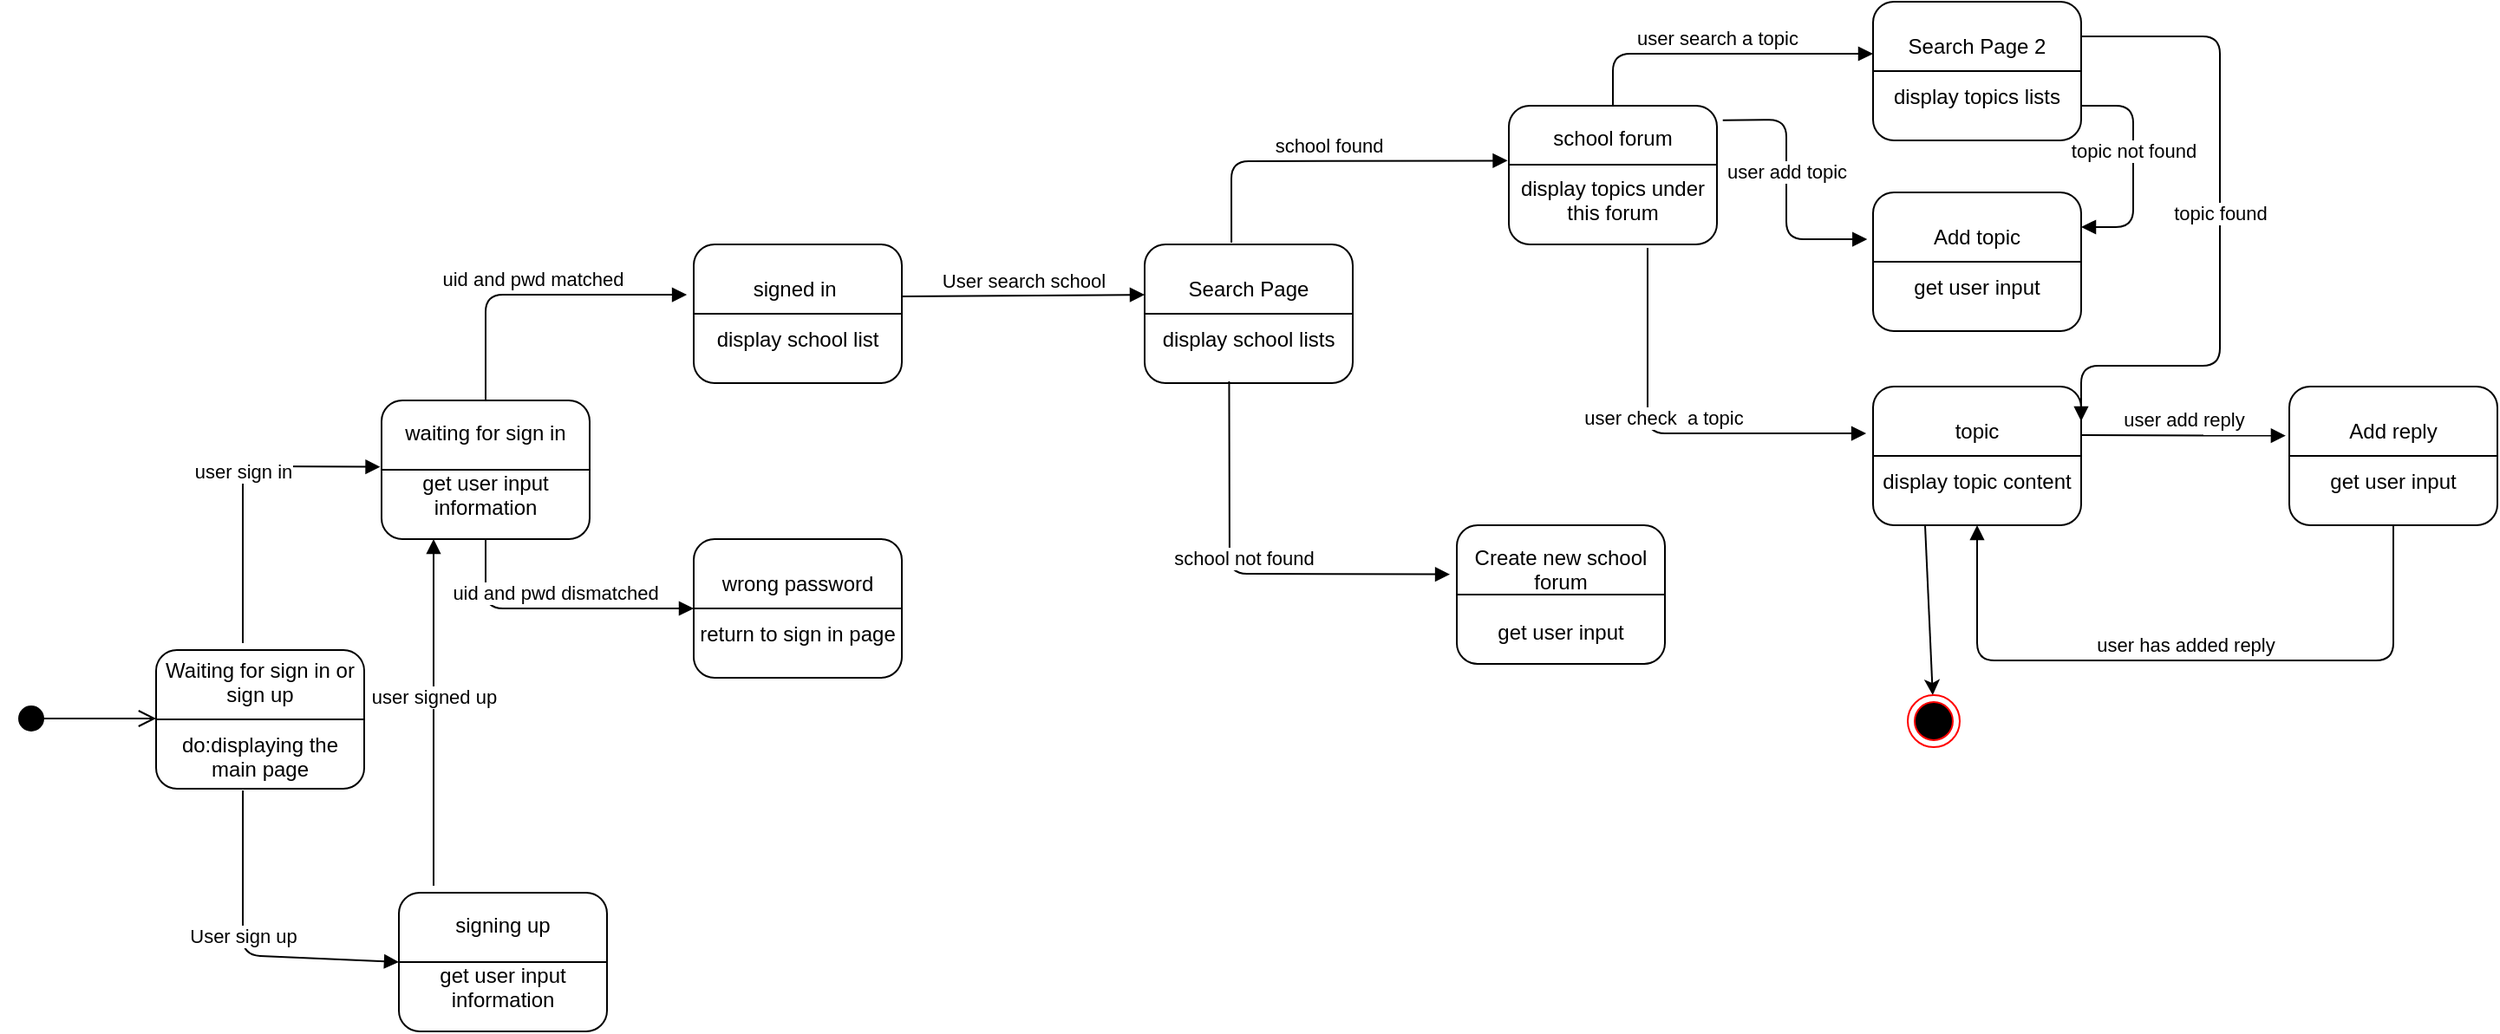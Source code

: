 <mxfile version="14.5.1" type="device"><diagram id="wEiymqvOG8CzjcgPM9_v" name="第 1 页"><mxGraphModel dx="904" dy="567" grid="1" gridSize="10" guides="1" tooltips="1" connect="1" arrows="1" fold="1" page="1" pageScale="1" pageWidth="1654" pageHeight="1169" math="0" shadow="0"><root><mxCell id="0"/><mxCell id="1" parent="0"/><mxCell id="f0xPCmhJuLfVtrbZQGgb-6" value="Waiting for sign in or sign up&lt;br&gt;&lt;br&gt;do:displaying the main page&lt;br&gt;" style="shape=ext;rounded=1;html=1;whiteSpace=wrap;" vertex="1" parent="1"><mxGeometry x="240" y="424" width="120" height="80" as="geometry"/></mxCell><mxCell id="f0xPCmhJuLfVtrbZQGgb-7" value="" style="html=1;verticalAlign=bottom;startArrow=circle;startFill=1;endArrow=open;startSize=6;endSize=8;" edge="1" parent="1"><mxGeometry width="80" relative="1" as="geometry"><mxPoint x="160" y="463.5" as="sourcePoint"/><mxPoint x="240" y="463.5" as="targetPoint"/></mxGeometry></mxCell><mxCell id="f0xPCmhJuLfVtrbZQGgb-9" value="" style="line;strokeWidth=1;fillColor=none;align=left;verticalAlign=middle;spacingTop=-1;spacingLeft=3;spacingRight=3;rotatable=0;labelPosition=right;points=[];portConstraint=eastwest;" vertex="1" parent="1"><mxGeometry x="240" y="460" width="120" height="8" as="geometry"/></mxCell><mxCell id="f0xPCmhJuLfVtrbZQGgb-10" value="waiting for sign in&lt;br&gt;&lt;br&gt;get user input information" style="shape=ext;rounded=1;html=1;whiteSpace=wrap;" vertex="1" parent="1"><mxGeometry x="370" y="280" width="120" height="80" as="geometry"/></mxCell><mxCell id="f0xPCmhJuLfVtrbZQGgb-11" value="signing up&lt;br&gt;&lt;br&gt;get user input information" style="shape=ext;rounded=1;html=1;whiteSpace=wrap;" vertex="1" parent="1"><mxGeometry x="380" y="564" width="120" height="80" as="geometry"/></mxCell><mxCell id="f0xPCmhJuLfVtrbZQGgb-12" value="signed in&amp;nbsp;&lt;br&gt;&lt;br&gt;display school list" style="shape=ext;rounded=1;html=1;whiteSpace=wrap;" vertex="1" parent="1"><mxGeometry x="550" y="190" width="120" height="80" as="geometry"/></mxCell><mxCell id="f0xPCmhJuLfVtrbZQGgb-13" value="wrong password&lt;br&gt;&lt;br&gt;return to sign in page" style="shape=ext;rounded=1;html=1;whiteSpace=wrap;" vertex="1" parent="1"><mxGeometry x="550" y="360" width="120" height="80" as="geometry"/></mxCell><mxCell id="f0xPCmhJuLfVtrbZQGgb-14" value="" style="line;strokeWidth=1;fillColor=none;align=left;verticalAlign=middle;spacingTop=-1;spacingLeft=3;spacingRight=3;rotatable=0;labelPosition=right;points=[];portConstraint=eastwest;" vertex="1" parent="1"><mxGeometry x="370" y="316" width="120" height="8" as="geometry"/></mxCell><mxCell id="f0xPCmhJuLfVtrbZQGgb-15" value="" style="line;strokeWidth=1;fillColor=none;align=left;verticalAlign=middle;spacingTop=-1;spacingLeft=3;spacingRight=3;rotatable=0;labelPosition=right;points=[];portConstraint=eastwest;" vertex="1" parent="1"><mxGeometry x="550" y="396" width="120" height="8" as="geometry"/></mxCell><mxCell id="f0xPCmhJuLfVtrbZQGgb-16" value="" style="line;strokeWidth=1;fillColor=none;align=left;verticalAlign=middle;spacingTop=-1;spacingLeft=3;spacingRight=3;rotatable=0;labelPosition=right;points=[];portConstraint=eastwest;" vertex="1" parent="1"><mxGeometry x="550" y="226" width="120" height="8" as="geometry"/></mxCell><mxCell id="f0xPCmhJuLfVtrbZQGgb-17" value="" style="line;strokeWidth=1;fillColor=none;align=left;verticalAlign=middle;spacingTop=-1;spacingLeft=3;spacingRight=3;rotatable=0;labelPosition=right;points=[];portConstraint=eastwest;" vertex="1" parent="1"><mxGeometry x="380" y="600" width="120" height="8" as="geometry"/></mxCell><mxCell id="f0xPCmhJuLfVtrbZQGgb-23" value="user sign in" style="html=1;verticalAlign=bottom;endArrow=block;entryX=-0.006;entryY=0.292;entryDx=0;entryDy=0;entryPerimeter=0;" edge="1" parent="1" target="f0xPCmhJuLfVtrbZQGgb-14"><mxGeometry width="80" relative="1" as="geometry"><mxPoint x="290" y="420" as="sourcePoint"/><mxPoint x="290" y="300" as="targetPoint"/><Array as="points"><mxPoint x="290" y="318"/></Array></mxGeometry></mxCell><mxCell id="f0xPCmhJuLfVtrbZQGgb-25" value="User sign up" style="html=1;verticalAlign=bottom;endArrow=block;exitX=0.417;exitY=1.013;exitDx=0;exitDy=0;exitPerimeter=0;entryX=0;entryY=0.5;entryDx=0;entryDy=0;" edge="1" parent="1" source="f0xPCmhJuLfVtrbZQGgb-6" target="f0xPCmhJuLfVtrbZQGgb-11"><mxGeometry width="80" relative="1" as="geometry"><mxPoint x="290" y="620" as="sourcePoint"/><mxPoint x="370" y="620" as="targetPoint"/><Array as="points"><mxPoint x="290" y="600"/></Array></mxGeometry></mxCell><mxCell id="f0xPCmhJuLfVtrbZQGgb-26" value="uid and pwd matched" style="html=1;verticalAlign=bottom;endArrow=block;entryX=-0.033;entryY=0.363;entryDx=0;entryDy=0;entryPerimeter=0;exitX=0.5;exitY=0;exitDx=0;exitDy=0;" edge="1" parent="1" source="f0xPCmhJuLfVtrbZQGgb-10" target="f0xPCmhJuLfVtrbZQGgb-12"><mxGeometry width="80" relative="1" as="geometry"><mxPoint x="430" y="220" as="sourcePoint"/><mxPoint x="510" y="220" as="targetPoint"/><Array as="points"><mxPoint x="430" y="219"/></Array></mxGeometry></mxCell><mxCell id="f0xPCmhJuLfVtrbZQGgb-27" value="uid and pwd dismatched" style="html=1;verticalAlign=bottom;endArrow=block;exitX=0.5;exitY=1;exitDx=0;exitDy=0;entryX=0;entryY=0.5;entryDx=0;entryDy=0;" edge="1" parent="1" source="f0xPCmhJuLfVtrbZQGgb-10" target="f0xPCmhJuLfVtrbZQGgb-13"><mxGeometry width="80" relative="1" as="geometry"><mxPoint x="460" y="420" as="sourcePoint"/><mxPoint x="548" y="396" as="targetPoint"/><Array as="points"><mxPoint x="430" y="400"/></Array></mxGeometry></mxCell><mxCell id="f0xPCmhJuLfVtrbZQGgb-28" value="Search Page&lt;br&gt;&lt;br&gt;display school lists" style="shape=ext;rounded=1;html=1;whiteSpace=wrap;" vertex="1" parent="1"><mxGeometry x="810" y="190" width="120" height="80" as="geometry"/></mxCell><mxCell id="f0xPCmhJuLfVtrbZQGgb-29" value="" style="line;strokeWidth=1;fillColor=none;align=left;verticalAlign=middle;spacingTop=-1;spacingLeft=3;spacingRight=3;rotatable=0;labelPosition=right;points=[];portConstraint=eastwest;" vertex="1" parent="1"><mxGeometry x="810" y="226" width="120" height="8" as="geometry"/></mxCell><mxCell id="f0xPCmhJuLfVtrbZQGgb-30" value="User search school" style="html=1;verticalAlign=bottom;endArrow=block;entryX=0;entryY=0.363;entryDx=0;entryDy=0;entryPerimeter=0;" edge="1" parent="1" target="f0xPCmhJuLfVtrbZQGgb-28"><mxGeometry width="80" relative="1" as="geometry"><mxPoint x="670" y="220" as="sourcePoint"/><mxPoint x="770" y="220" as="targetPoint"/></mxGeometry></mxCell><mxCell id="f0xPCmhJuLfVtrbZQGgb-31" value="school forum&lt;br&gt;&lt;br&gt;display topics under this forum" style="shape=ext;rounded=1;html=1;whiteSpace=wrap;" vertex="1" parent="1"><mxGeometry x="1020" y="110" width="120" height="80" as="geometry"/></mxCell><mxCell id="f0xPCmhJuLfVtrbZQGgb-32" value="school found" style="html=1;verticalAlign=bottom;endArrow=block;entryX=-0.006;entryY=0.396;entryDx=0;entryDy=0;entryPerimeter=0;exitX=0.417;exitY=-0.012;exitDx=0;exitDy=0;exitPerimeter=0;" edge="1" parent="1" source="f0xPCmhJuLfVtrbZQGgb-28" target="f0xPCmhJuLfVtrbZQGgb-31"><mxGeometry width="80" relative="1" as="geometry"><mxPoint x="880" y="120" as="sourcePoint"/><mxPoint x="960" y="120" as="targetPoint"/><Array as="points"><mxPoint x="860" y="142"/></Array></mxGeometry></mxCell><mxCell id="f0xPCmhJuLfVtrbZQGgb-33" value="Create new school forum&lt;br&gt;&lt;br&gt;get user input" style="shape=ext;rounded=1;html=1;whiteSpace=wrap;" vertex="1" parent="1"><mxGeometry x="990" y="352" width="120" height="80" as="geometry"/></mxCell><mxCell id="f0xPCmhJuLfVtrbZQGgb-34" value="" style="line;strokeWidth=1;fillColor=none;align=left;verticalAlign=middle;spacingTop=-1;spacingLeft=3;spacingRight=3;rotatable=0;labelPosition=right;points=[];portConstraint=eastwest;" vertex="1" parent="1"><mxGeometry x="990" y="388" width="120" height="8" as="geometry"/></mxCell><mxCell id="f0xPCmhJuLfVtrbZQGgb-35" value="school not found" style="html=1;verticalAlign=bottom;endArrow=block;exitX=0.406;exitY=0.988;exitDx=0;exitDy=0;exitPerimeter=0;entryX=-0.033;entryY=0.354;entryDx=0;entryDy=0;entryPerimeter=0;" edge="1" parent="1" source="f0xPCmhJuLfVtrbZQGgb-28" target="f0xPCmhJuLfVtrbZQGgb-33"><mxGeometry width="80" relative="1" as="geometry"><mxPoint x="870" y="330" as="sourcePoint"/><mxPoint x="950" y="330" as="targetPoint"/><Array as="points"><mxPoint x="859" y="380"/></Array></mxGeometry></mxCell><mxCell id="f0xPCmhJuLfVtrbZQGgb-36" value="" style="line;strokeWidth=1;fillColor=none;align=left;verticalAlign=middle;spacingTop=-1;spacingLeft=3;spacingRight=3;rotatable=0;labelPosition=right;points=[];portConstraint=eastwest;" vertex="1" parent="1"><mxGeometry x="1020" y="140" width="120" height="8" as="geometry"/></mxCell><mxCell id="f0xPCmhJuLfVtrbZQGgb-37" value="Search Page 2&lt;br&gt;&lt;br&gt;display topics lists" style="shape=ext;rounded=1;html=1;whiteSpace=wrap;" vertex="1" parent="1"><mxGeometry x="1230" y="50" width="120" height="80" as="geometry"/></mxCell><mxCell id="f0xPCmhJuLfVtrbZQGgb-38" value="Add topic&lt;br&gt;&lt;br&gt;get user input" style="shape=ext;rounded=1;html=1;whiteSpace=wrap;" vertex="1" parent="1"><mxGeometry x="1230" y="160" width="120" height="80" as="geometry"/></mxCell><mxCell id="f0xPCmhJuLfVtrbZQGgb-39" value="topic&lt;br&gt;&lt;br&gt;display topic content" style="shape=ext;rounded=1;html=1;whiteSpace=wrap;" vertex="1" parent="1"><mxGeometry x="1230" y="272" width="120" height="80" as="geometry"/></mxCell><mxCell id="f0xPCmhJuLfVtrbZQGgb-40" value="user search a topic" style="html=1;verticalAlign=bottom;endArrow=block;entryX=0;entryY=0.375;entryDx=0;entryDy=0;entryPerimeter=0;exitX=0.5;exitY=0;exitDx=0;exitDy=0;" edge="1" parent="1" source="f0xPCmhJuLfVtrbZQGgb-31" target="f0xPCmhJuLfVtrbZQGgb-37"><mxGeometry width="80" relative="1" as="geometry"><mxPoint x="1140" y="80" as="sourcePoint"/><mxPoint x="1220" y="80" as="targetPoint"/><Array as="points"><mxPoint x="1080" y="80"/></Array></mxGeometry></mxCell><mxCell id="f0xPCmhJuLfVtrbZQGgb-41" value="user add topic" style="html=1;verticalAlign=bottom;endArrow=block;entryX=-0.028;entryY=0.338;entryDx=0;entryDy=0;entryPerimeter=0;exitX=1.028;exitY=0.104;exitDx=0;exitDy=0;exitPerimeter=0;" edge="1" parent="1" source="f0xPCmhJuLfVtrbZQGgb-31" target="f0xPCmhJuLfVtrbZQGgb-38"><mxGeometry width="80" relative="1" as="geometry"><mxPoint x="1120" y="230" as="sourcePoint"/><mxPoint x="1200" y="230" as="targetPoint"/><Array as="points"><mxPoint x="1180" y="118"/><mxPoint x="1180" y="187"/></Array></mxGeometry></mxCell><mxCell id="f0xPCmhJuLfVtrbZQGgb-42" value="user check&amp;nbsp; a topic" style="html=1;verticalAlign=bottom;endArrow=block;entryX=-0.033;entryY=0.338;entryDx=0;entryDy=0;entryPerimeter=0;" edge="1" parent="1" target="f0xPCmhJuLfVtrbZQGgb-39"><mxGeometry width="80" relative="1" as="geometry"><mxPoint x="1100" y="192" as="sourcePoint"/><mxPoint x="1210" y="280" as="targetPoint"/><Array as="points"><mxPoint x="1100" y="299"/></Array></mxGeometry></mxCell><mxCell id="f0xPCmhJuLfVtrbZQGgb-43" value="" style="line;strokeWidth=1;fillColor=none;align=left;verticalAlign=middle;spacingTop=-1;spacingLeft=3;spacingRight=3;rotatable=0;labelPosition=right;points=[];portConstraint=eastwest;" vertex="1" parent="1"><mxGeometry x="1230" y="86" width="120" height="8" as="geometry"/></mxCell><mxCell id="f0xPCmhJuLfVtrbZQGgb-44" value="" style="line;strokeWidth=1;fillColor=none;align=left;verticalAlign=middle;spacingTop=-1;spacingLeft=3;spacingRight=3;rotatable=0;labelPosition=right;points=[];portConstraint=eastwest;" vertex="1" parent="1"><mxGeometry x="1230" y="196" width="120" height="8" as="geometry"/></mxCell><mxCell id="f0xPCmhJuLfVtrbZQGgb-45" value="" style="line;strokeWidth=1;fillColor=none;align=left;verticalAlign=middle;spacingTop=-1;spacingLeft=3;spacingRight=3;rotatable=0;labelPosition=right;points=[];portConstraint=eastwest;" vertex="1" parent="1"><mxGeometry x="1230" y="308" width="120" height="8" as="geometry"/></mxCell><mxCell id="f0xPCmhJuLfVtrbZQGgb-46" value="Add reply&lt;br&gt;&lt;br&gt;get user input" style="shape=ext;rounded=1;html=1;whiteSpace=wrap;" vertex="1" parent="1"><mxGeometry x="1470" y="272" width="120" height="80" as="geometry"/></mxCell><mxCell id="f0xPCmhJuLfVtrbZQGgb-47" value="" style="line;strokeWidth=1;fillColor=none;align=left;verticalAlign=middle;spacingTop=-1;spacingLeft=3;spacingRight=3;rotatable=0;labelPosition=right;points=[];portConstraint=eastwest;" vertex="1" parent="1"><mxGeometry x="1470" y="308" width="120" height="8" as="geometry"/></mxCell><mxCell id="f0xPCmhJuLfVtrbZQGgb-48" value="user add reply" style="html=1;verticalAlign=bottom;endArrow=block;entryX=-0.017;entryY=0.354;entryDx=0;entryDy=0;entryPerimeter=0;" edge="1" parent="1" target="f0xPCmhJuLfVtrbZQGgb-46"><mxGeometry width="80" relative="1" as="geometry"><mxPoint x="1350" y="300" as="sourcePoint"/><mxPoint x="1460" y="300" as="targetPoint"/></mxGeometry></mxCell><mxCell id="f0xPCmhJuLfVtrbZQGgb-49" value="user signed up" style="html=1;verticalAlign=bottom;endArrow=block;entryX=0.25;entryY=1;entryDx=0;entryDy=0;" edge="1" parent="1" target="f0xPCmhJuLfVtrbZQGgb-10"><mxGeometry width="80" relative="1" as="geometry"><mxPoint x="400" y="560" as="sourcePoint"/><mxPoint x="650" y="600" as="targetPoint"/><Array as="points"><mxPoint x="400" y="470"/><mxPoint x="400" y="400"/></Array></mxGeometry></mxCell><mxCell id="f0xPCmhJuLfVtrbZQGgb-50" value="topic found" style="html=1;verticalAlign=bottom;endArrow=block;exitX=1;exitY=0.25;exitDx=0;exitDy=0;entryX=1;entryY=0.25;entryDx=0;entryDy=0;" edge="1" parent="1" source="f0xPCmhJuLfVtrbZQGgb-37" target="f0xPCmhJuLfVtrbZQGgb-39"><mxGeometry width="80" relative="1" as="geometry"><mxPoint x="1420" y="100" as="sourcePoint"/><mxPoint x="1370" y="280" as="targetPoint"/><Array as="points"><mxPoint x="1430" y="70"/><mxPoint x="1430" y="260"/><mxPoint x="1350" y="260"/></Array></mxGeometry></mxCell><mxCell id="f0xPCmhJuLfVtrbZQGgb-51" value="topic not found" style="html=1;verticalAlign=bottom;endArrow=block;exitX=1;exitY=0.75;exitDx=0;exitDy=0;entryX=1;entryY=0.25;entryDx=0;entryDy=0;" edge="1" parent="1" source="f0xPCmhJuLfVtrbZQGgb-37" target="f0xPCmhJuLfVtrbZQGgb-38"><mxGeometry width="80" relative="1" as="geometry"><mxPoint x="1490" y="100" as="sourcePoint"/><mxPoint x="1380" y="190" as="targetPoint"/><Array as="points"><mxPoint x="1380" y="110"/><mxPoint x="1380" y="180"/></Array></mxGeometry></mxCell><mxCell id="f0xPCmhJuLfVtrbZQGgb-52" value="user has added reply" style="html=1;verticalAlign=bottom;endArrow=block;exitX=0.5;exitY=1;exitDx=0;exitDy=0;entryX=0.5;entryY=1;entryDx=0;entryDy=0;" edge="1" parent="1" source="f0xPCmhJuLfVtrbZQGgb-46" target="f0xPCmhJuLfVtrbZQGgb-39"><mxGeometry width="80" relative="1" as="geometry"><mxPoint x="1380" y="430" as="sourcePoint"/><mxPoint x="1530" y="490" as="targetPoint"/><Array as="points"><mxPoint x="1530" y="430"/><mxPoint x="1290" y="430"/></Array></mxGeometry></mxCell><mxCell id="f0xPCmhJuLfVtrbZQGgb-55" value="" style="endArrow=classic;html=1;exitX=0.25;exitY=1;exitDx=0;exitDy=0;" edge="1" parent="1" source="f0xPCmhJuLfVtrbZQGgb-39"><mxGeometry width="50" height="50" relative="1" as="geometry"><mxPoint x="1264.41" y="380" as="sourcePoint"/><mxPoint x="1264.41" y="450" as="targetPoint"/></mxGeometry></mxCell><mxCell id="f0xPCmhJuLfVtrbZQGgb-57" value="" style="ellipse;html=1;shape=endState;fillColor=#000000;strokeColor=#ff0000;" vertex="1" parent="1"><mxGeometry x="1250" y="450" width="30" height="30" as="geometry"/></mxCell></root></mxGraphModel></diagram></mxfile>